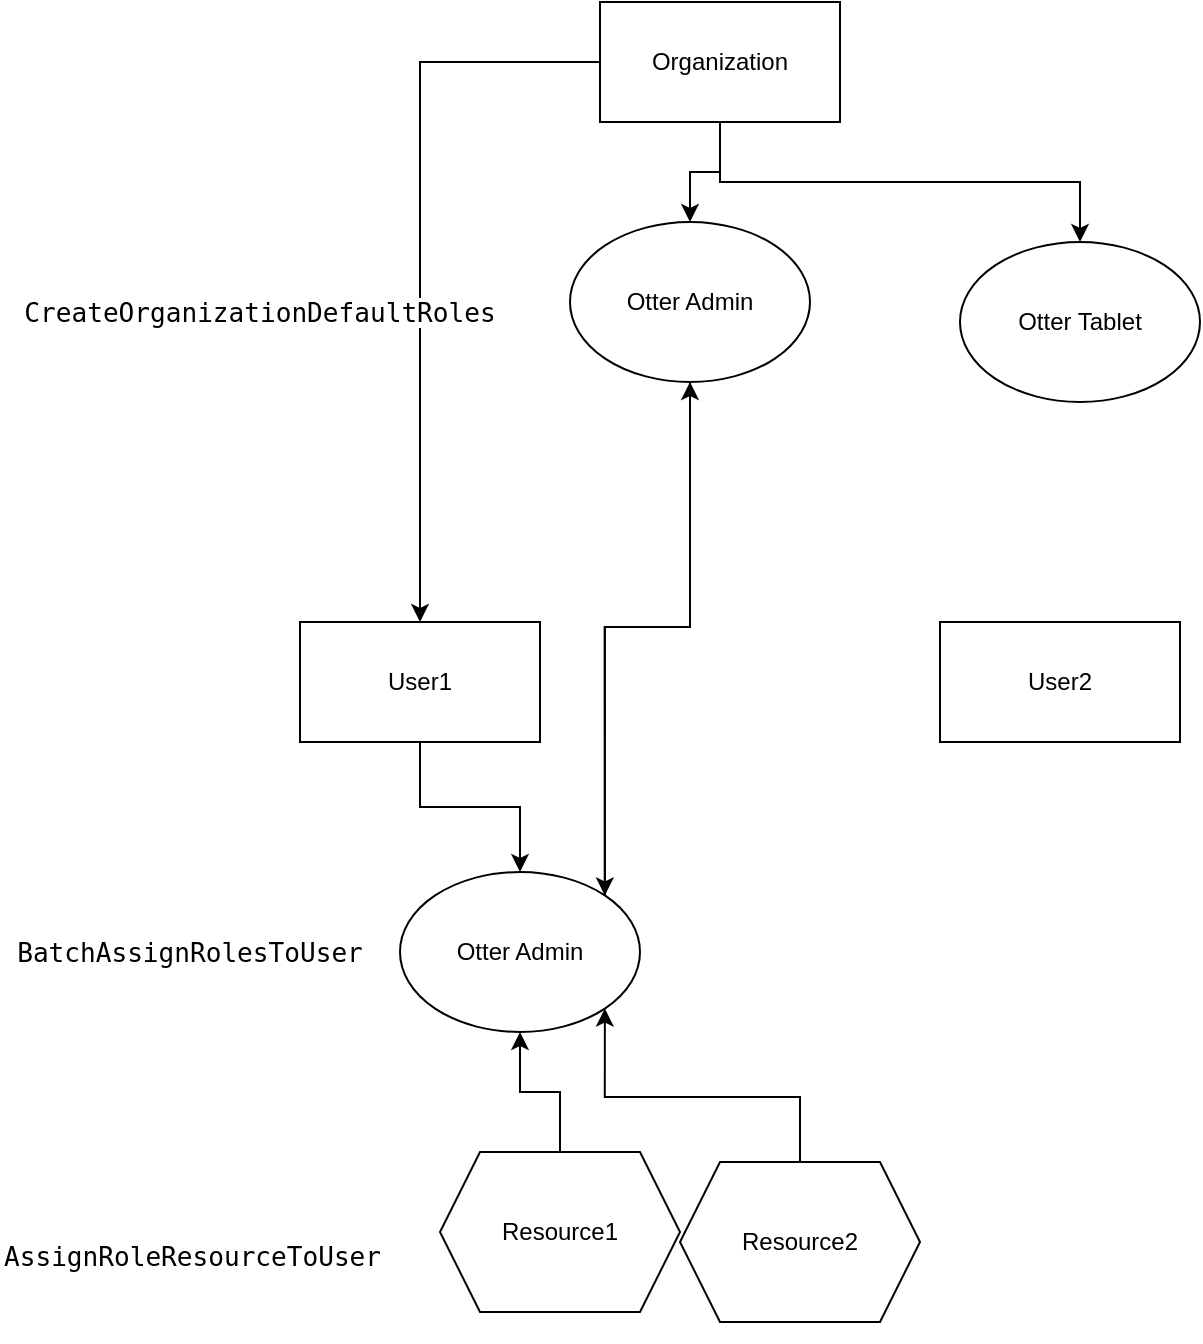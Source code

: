 <mxfile version="24.0.5" type="github">
  <diagram name="Page-1" id="-WqInm78QkvNbHHu8btD">
    <mxGraphModel dx="1306" dy="862" grid="1" gridSize="10" guides="1" tooltips="1" connect="1" arrows="1" fold="1" page="1" pageScale="1" pageWidth="850" pageHeight="1100" math="0" shadow="0">
      <root>
        <mxCell id="0" />
        <mxCell id="1" parent="0" />
        <mxCell id="p__Bm6j1LkBArMX6csND-6" style="edgeStyle=orthogonalEdgeStyle;rounded=0;orthogonalLoop=1;jettySize=auto;html=1;exitX=0.5;exitY=1;exitDx=0;exitDy=0;entryX=0.5;entryY=0;entryDx=0;entryDy=0;" edge="1" parent="1" source="p__Bm6j1LkBArMX6csND-1" target="p__Bm6j1LkBArMX6csND-4">
          <mxGeometry relative="1" as="geometry" />
        </mxCell>
        <mxCell id="p__Bm6j1LkBArMX6csND-7" style="edgeStyle=orthogonalEdgeStyle;rounded=0;orthogonalLoop=1;jettySize=auto;html=1;exitX=0.5;exitY=1;exitDx=0;exitDy=0;" edge="1" parent="1" source="p__Bm6j1LkBArMX6csND-1" target="p__Bm6j1LkBArMX6csND-5">
          <mxGeometry relative="1" as="geometry" />
        </mxCell>
        <mxCell id="p__Bm6j1LkBArMX6csND-9" style="edgeStyle=orthogonalEdgeStyle;rounded=0;orthogonalLoop=1;jettySize=auto;html=1;exitX=0;exitY=0.5;exitDx=0;exitDy=0;" edge="1" parent="1" source="p__Bm6j1LkBArMX6csND-1" target="p__Bm6j1LkBArMX6csND-8">
          <mxGeometry relative="1" as="geometry" />
        </mxCell>
        <mxCell id="p__Bm6j1LkBArMX6csND-1" value="Organization" style="rounded=0;whiteSpace=wrap;html=1;" vertex="1" parent="1">
          <mxGeometry x="320" y="170" width="120" height="60" as="geometry" />
        </mxCell>
        <mxCell id="p__Bm6j1LkBArMX6csND-2" value="&lt;pre style=&quot;background-color:#ffffff;color:#080808;font-family:&#39;JetBrains Mono&#39;,monospace;font-size:9.8pt;&quot;&gt;&lt;span style=&quot;color:#000000;&quot;&gt;CreateOrganizationDefaultRoles&lt;/span&gt;&lt;/pre&gt;" style="text;html=1;align=center;verticalAlign=middle;whiteSpace=wrap;rounded=0;" vertex="1" parent="1">
          <mxGeometry x="40" y="310" width="220" height="30" as="geometry" />
        </mxCell>
        <mxCell id="p__Bm6j1LkBArMX6csND-13" style="edgeStyle=orthogonalEdgeStyle;rounded=0;orthogonalLoop=1;jettySize=auto;html=1;exitX=0.5;exitY=1;exitDx=0;exitDy=0;entryX=1;entryY=0;entryDx=0;entryDy=0;" edge="1" parent="1" source="p__Bm6j1LkBArMX6csND-4" target="p__Bm6j1LkBArMX6csND-12">
          <mxGeometry relative="1" as="geometry" />
        </mxCell>
        <mxCell id="p__Bm6j1LkBArMX6csND-4" value="Otter Admin" style="ellipse;whiteSpace=wrap;html=1;" vertex="1" parent="1">
          <mxGeometry x="305" y="280" width="120" height="80" as="geometry" />
        </mxCell>
        <mxCell id="p__Bm6j1LkBArMX6csND-5" value="Otter Tablet" style="ellipse;whiteSpace=wrap;html=1;" vertex="1" parent="1">
          <mxGeometry x="500" y="290" width="120" height="80" as="geometry" />
        </mxCell>
        <mxCell id="p__Bm6j1LkBArMX6csND-15" style="edgeStyle=orthogonalEdgeStyle;rounded=0;orthogonalLoop=1;jettySize=auto;html=1;exitX=0.5;exitY=1;exitDx=0;exitDy=0;" edge="1" parent="1" source="p__Bm6j1LkBArMX6csND-8" target="p__Bm6j1LkBArMX6csND-12">
          <mxGeometry relative="1" as="geometry" />
        </mxCell>
        <mxCell id="p__Bm6j1LkBArMX6csND-8" value="User1" style="rounded=0;whiteSpace=wrap;html=1;" vertex="1" parent="1">
          <mxGeometry x="170" y="480" width="120" height="60" as="geometry" />
        </mxCell>
        <mxCell id="p__Bm6j1LkBArMX6csND-10" value="&lt;pre style=&quot;background-color:#ffffff;color:#080808;font-family:&#39;JetBrains Mono&#39;,monospace;font-size:9.8pt;&quot;&gt;&lt;span style=&quot;color:#000000;&quot;&gt;BatchAssignRolesToUser&lt;/span&gt;&lt;/pre&gt;" style="text;html=1;align=center;verticalAlign=middle;whiteSpace=wrap;rounded=0;" vertex="1" parent="1">
          <mxGeometry x="70" y="630" width="90" height="30" as="geometry" />
        </mxCell>
        <mxCell id="p__Bm6j1LkBArMX6csND-11" style="edgeStyle=orthogonalEdgeStyle;rounded=0;orthogonalLoop=1;jettySize=auto;html=1;exitX=0.5;exitY=1;exitDx=0;exitDy=0;" edge="1" parent="1" source="p__Bm6j1LkBArMX6csND-10" target="p__Bm6j1LkBArMX6csND-10">
          <mxGeometry relative="1" as="geometry" />
        </mxCell>
        <mxCell id="p__Bm6j1LkBArMX6csND-14" style="edgeStyle=orthogonalEdgeStyle;rounded=0;orthogonalLoop=1;jettySize=auto;html=1;exitX=1;exitY=0;exitDx=0;exitDy=0;entryX=0.5;entryY=1;entryDx=0;entryDy=0;" edge="1" parent="1" source="p__Bm6j1LkBArMX6csND-12" target="p__Bm6j1LkBArMX6csND-4">
          <mxGeometry relative="1" as="geometry" />
        </mxCell>
        <mxCell id="p__Bm6j1LkBArMX6csND-12" value="Otter Admin" style="ellipse;whiteSpace=wrap;html=1;" vertex="1" parent="1">
          <mxGeometry x="220" y="605" width="120" height="80" as="geometry" />
        </mxCell>
        <mxCell id="p__Bm6j1LkBArMX6csND-16" value="User2" style="rounded=0;whiteSpace=wrap;html=1;" vertex="1" parent="1">
          <mxGeometry x="490" y="480" width="120" height="60" as="geometry" />
        </mxCell>
        <mxCell id="p__Bm6j1LkBArMX6csND-17" value="&lt;pre style=&quot;background-color:#ffffff;color:#080808;font-family:&#39;JetBrains Mono&#39;,monospace;font-size:9.8pt;&quot;&gt;&lt;span style=&quot;color:#000000;&quot;&gt;AssignRoleResourceToUser&lt;/span&gt;&lt;/pre&gt;" style="text;whiteSpace=wrap;html=1;" vertex="1" parent="1">
          <mxGeometry x="20" y="770" width="220" height="70" as="geometry" />
        </mxCell>
        <mxCell id="p__Bm6j1LkBArMX6csND-19" style="edgeStyle=orthogonalEdgeStyle;rounded=0;orthogonalLoop=1;jettySize=auto;html=1;exitX=0.5;exitY=0;exitDx=0;exitDy=0;entryX=0.5;entryY=1;entryDx=0;entryDy=0;" edge="1" parent="1" source="p__Bm6j1LkBArMX6csND-18" target="p__Bm6j1LkBArMX6csND-12">
          <mxGeometry relative="1" as="geometry" />
        </mxCell>
        <mxCell id="p__Bm6j1LkBArMX6csND-18" value="Resource1" style="shape=hexagon;perimeter=hexagonPerimeter2;whiteSpace=wrap;html=1;fixedSize=1;" vertex="1" parent="1">
          <mxGeometry x="240" y="745" width="120" height="80" as="geometry" />
        </mxCell>
        <mxCell id="p__Bm6j1LkBArMX6csND-21" style="edgeStyle=orthogonalEdgeStyle;rounded=0;orthogonalLoop=1;jettySize=auto;html=1;exitX=0.5;exitY=0;exitDx=0;exitDy=0;entryX=1;entryY=1;entryDx=0;entryDy=0;" edge="1" parent="1" source="p__Bm6j1LkBArMX6csND-20" target="p__Bm6j1LkBArMX6csND-12">
          <mxGeometry relative="1" as="geometry" />
        </mxCell>
        <mxCell id="p__Bm6j1LkBArMX6csND-20" value="Resource2" style="shape=hexagon;perimeter=hexagonPerimeter2;whiteSpace=wrap;html=1;fixedSize=1;" vertex="1" parent="1">
          <mxGeometry x="360" y="750" width="120" height="80" as="geometry" />
        </mxCell>
      </root>
    </mxGraphModel>
  </diagram>
</mxfile>
